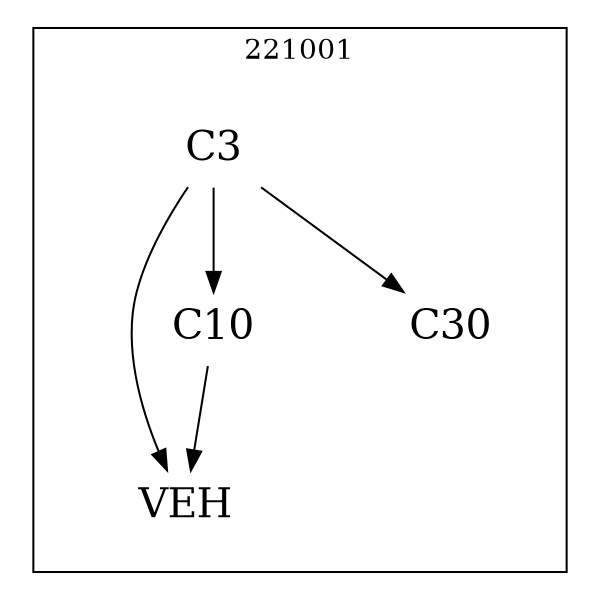 strict digraph DAGS {
	size = "4,4!" ; ratio ="fill"; subgraph cluster_0{
			labeldoc = "t";
			label = "221001";node	[label= VEH, shape = plaintext, fontsize=20] VEH;node	[label= C3, shape = plaintext, fontsize=20] C3;node	[label= C10, shape = plaintext, fontsize=20] C10;node	[label= C30, shape = plaintext, fontsize=20] C30;
C3->VEH;
C3->C10;
C3->C30;
C10->VEH;
	}}